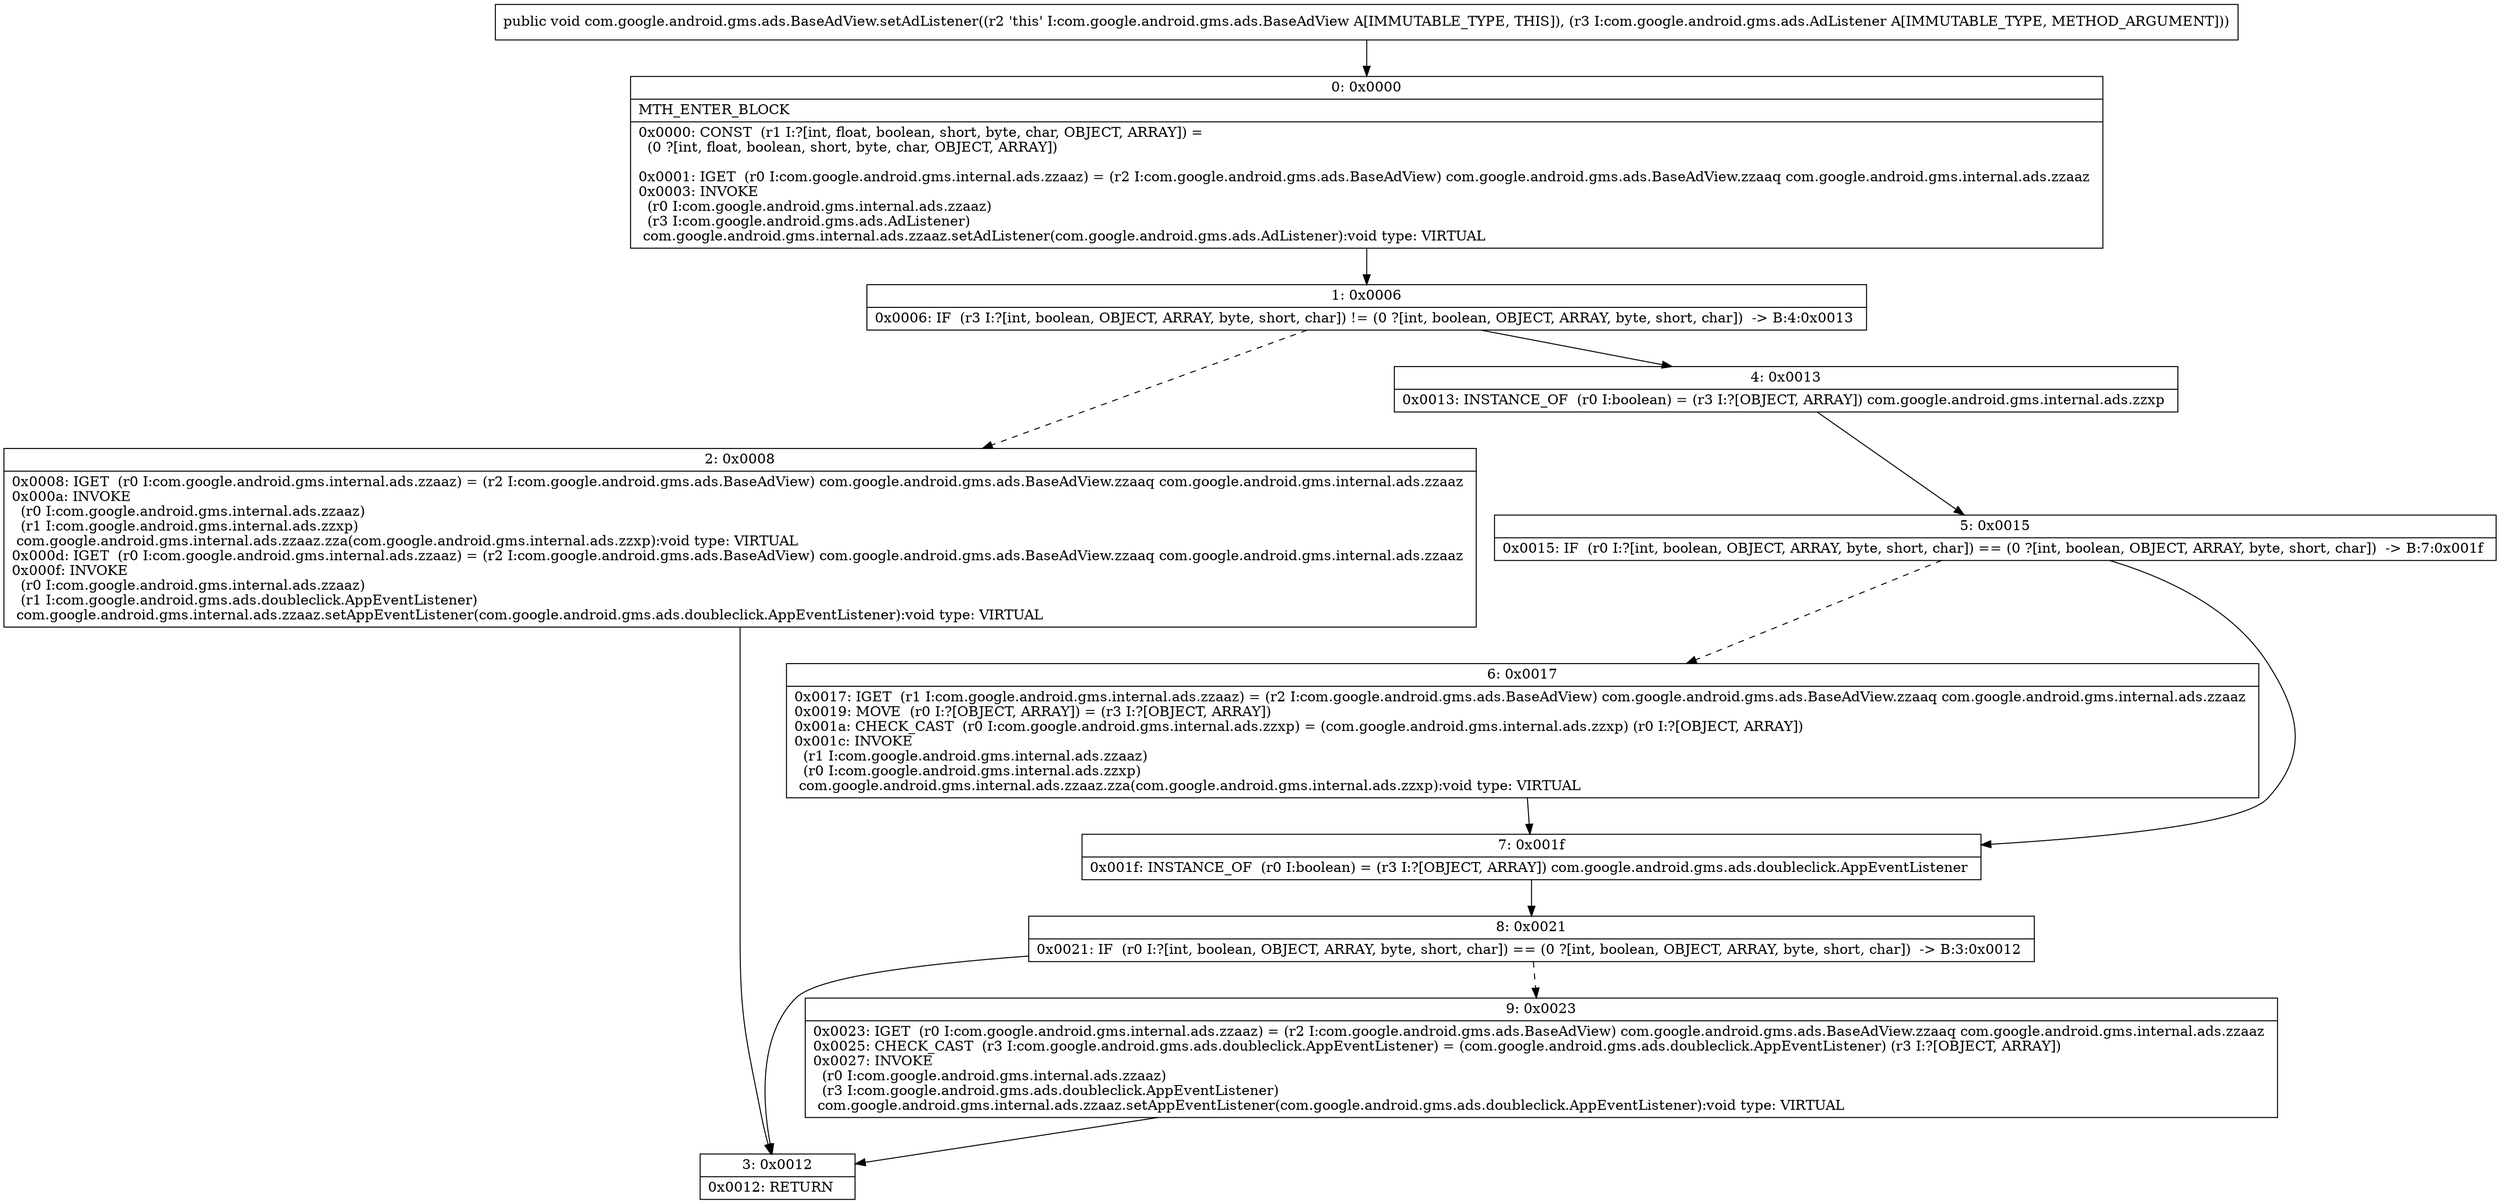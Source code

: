 digraph "CFG forcom.google.android.gms.ads.BaseAdView.setAdListener(Lcom\/google\/android\/gms\/ads\/AdListener;)V" {
Node_0 [shape=record,label="{0\:\ 0x0000|MTH_ENTER_BLOCK\l|0x0000: CONST  (r1 I:?[int, float, boolean, short, byte, char, OBJECT, ARRAY]) = \l  (0 ?[int, float, boolean, short, byte, char, OBJECT, ARRAY])\l \l0x0001: IGET  (r0 I:com.google.android.gms.internal.ads.zzaaz) = (r2 I:com.google.android.gms.ads.BaseAdView) com.google.android.gms.ads.BaseAdView.zzaaq com.google.android.gms.internal.ads.zzaaz \l0x0003: INVOKE  \l  (r0 I:com.google.android.gms.internal.ads.zzaaz)\l  (r3 I:com.google.android.gms.ads.AdListener)\l com.google.android.gms.internal.ads.zzaaz.setAdListener(com.google.android.gms.ads.AdListener):void type: VIRTUAL \l}"];
Node_1 [shape=record,label="{1\:\ 0x0006|0x0006: IF  (r3 I:?[int, boolean, OBJECT, ARRAY, byte, short, char]) != (0 ?[int, boolean, OBJECT, ARRAY, byte, short, char])  \-\> B:4:0x0013 \l}"];
Node_2 [shape=record,label="{2\:\ 0x0008|0x0008: IGET  (r0 I:com.google.android.gms.internal.ads.zzaaz) = (r2 I:com.google.android.gms.ads.BaseAdView) com.google.android.gms.ads.BaseAdView.zzaaq com.google.android.gms.internal.ads.zzaaz \l0x000a: INVOKE  \l  (r0 I:com.google.android.gms.internal.ads.zzaaz)\l  (r1 I:com.google.android.gms.internal.ads.zzxp)\l com.google.android.gms.internal.ads.zzaaz.zza(com.google.android.gms.internal.ads.zzxp):void type: VIRTUAL \l0x000d: IGET  (r0 I:com.google.android.gms.internal.ads.zzaaz) = (r2 I:com.google.android.gms.ads.BaseAdView) com.google.android.gms.ads.BaseAdView.zzaaq com.google.android.gms.internal.ads.zzaaz \l0x000f: INVOKE  \l  (r0 I:com.google.android.gms.internal.ads.zzaaz)\l  (r1 I:com.google.android.gms.ads.doubleclick.AppEventListener)\l com.google.android.gms.internal.ads.zzaaz.setAppEventListener(com.google.android.gms.ads.doubleclick.AppEventListener):void type: VIRTUAL \l}"];
Node_3 [shape=record,label="{3\:\ 0x0012|0x0012: RETURN   \l}"];
Node_4 [shape=record,label="{4\:\ 0x0013|0x0013: INSTANCE_OF  (r0 I:boolean) = (r3 I:?[OBJECT, ARRAY]) com.google.android.gms.internal.ads.zzxp \l}"];
Node_5 [shape=record,label="{5\:\ 0x0015|0x0015: IF  (r0 I:?[int, boolean, OBJECT, ARRAY, byte, short, char]) == (0 ?[int, boolean, OBJECT, ARRAY, byte, short, char])  \-\> B:7:0x001f \l}"];
Node_6 [shape=record,label="{6\:\ 0x0017|0x0017: IGET  (r1 I:com.google.android.gms.internal.ads.zzaaz) = (r2 I:com.google.android.gms.ads.BaseAdView) com.google.android.gms.ads.BaseAdView.zzaaq com.google.android.gms.internal.ads.zzaaz \l0x0019: MOVE  (r0 I:?[OBJECT, ARRAY]) = (r3 I:?[OBJECT, ARRAY]) \l0x001a: CHECK_CAST  (r0 I:com.google.android.gms.internal.ads.zzxp) = (com.google.android.gms.internal.ads.zzxp) (r0 I:?[OBJECT, ARRAY]) \l0x001c: INVOKE  \l  (r1 I:com.google.android.gms.internal.ads.zzaaz)\l  (r0 I:com.google.android.gms.internal.ads.zzxp)\l com.google.android.gms.internal.ads.zzaaz.zza(com.google.android.gms.internal.ads.zzxp):void type: VIRTUAL \l}"];
Node_7 [shape=record,label="{7\:\ 0x001f|0x001f: INSTANCE_OF  (r0 I:boolean) = (r3 I:?[OBJECT, ARRAY]) com.google.android.gms.ads.doubleclick.AppEventListener \l}"];
Node_8 [shape=record,label="{8\:\ 0x0021|0x0021: IF  (r0 I:?[int, boolean, OBJECT, ARRAY, byte, short, char]) == (0 ?[int, boolean, OBJECT, ARRAY, byte, short, char])  \-\> B:3:0x0012 \l}"];
Node_9 [shape=record,label="{9\:\ 0x0023|0x0023: IGET  (r0 I:com.google.android.gms.internal.ads.zzaaz) = (r2 I:com.google.android.gms.ads.BaseAdView) com.google.android.gms.ads.BaseAdView.zzaaq com.google.android.gms.internal.ads.zzaaz \l0x0025: CHECK_CAST  (r3 I:com.google.android.gms.ads.doubleclick.AppEventListener) = (com.google.android.gms.ads.doubleclick.AppEventListener) (r3 I:?[OBJECT, ARRAY]) \l0x0027: INVOKE  \l  (r0 I:com.google.android.gms.internal.ads.zzaaz)\l  (r3 I:com.google.android.gms.ads.doubleclick.AppEventListener)\l com.google.android.gms.internal.ads.zzaaz.setAppEventListener(com.google.android.gms.ads.doubleclick.AppEventListener):void type: VIRTUAL \l}"];
MethodNode[shape=record,label="{public void com.google.android.gms.ads.BaseAdView.setAdListener((r2 'this' I:com.google.android.gms.ads.BaseAdView A[IMMUTABLE_TYPE, THIS]), (r3 I:com.google.android.gms.ads.AdListener A[IMMUTABLE_TYPE, METHOD_ARGUMENT])) }"];
MethodNode -> Node_0;
Node_0 -> Node_1;
Node_1 -> Node_2[style=dashed];
Node_1 -> Node_4;
Node_2 -> Node_3;
Node_4 -> Node_5;
Node_5 -> Node_6[style=dashed];
Node_5 -> Node_7;
Node_6 -> Node_7;
Node_7 -> Node_8;
Node_8 -> Node_3;
Node_8 -> Node_9[style=dashed];
Node_9 -> Node_3;
}

